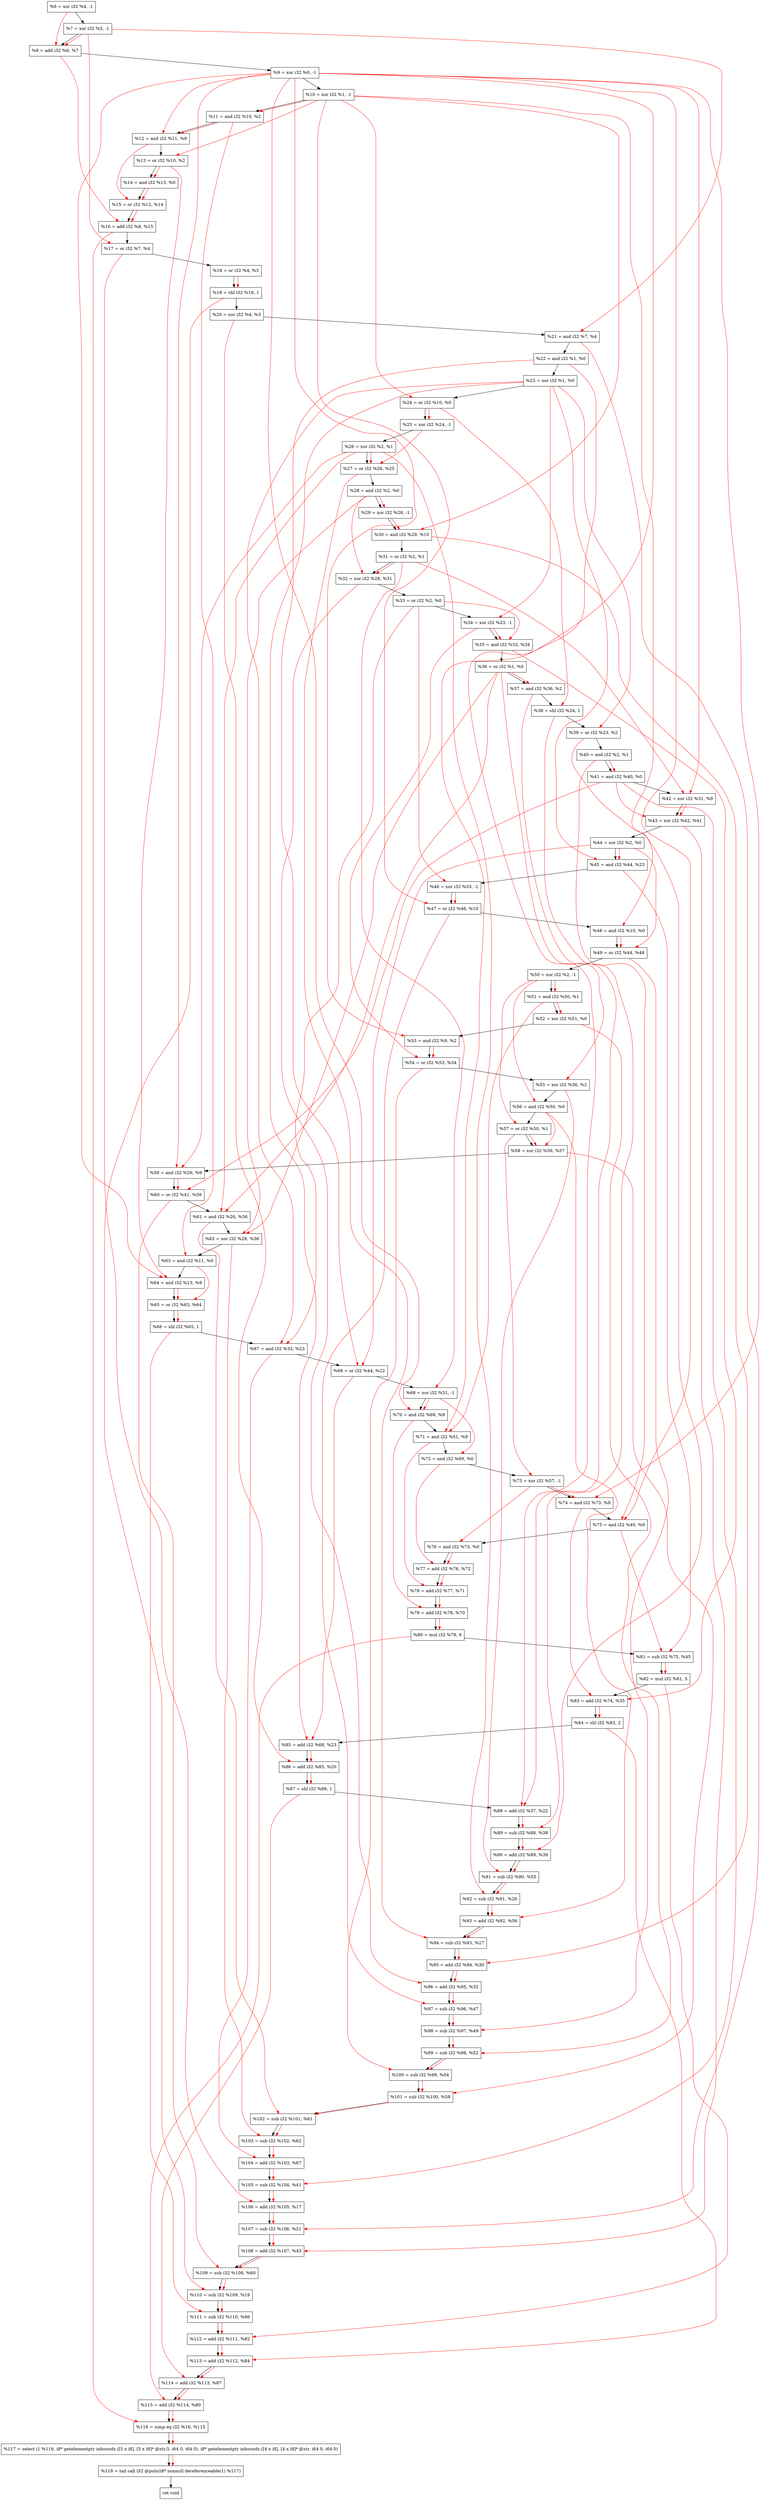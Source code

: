 digraph "DFG for'crackme' function" {
	Node0x1a684b0[shape=record, label="  %6 = xor i32 %4, -1"];
	Node0x1a68520[shape=record, label="  %7 = xor i32 %3, -1"];
	Node0x1a68590[shape=record, label="  %8 = add i32 %6, %7"];
	Node0x1a68600[shape=record, label="  %9 = xor i32 %0, -1"];
	Node0x1a68670[shape=record, label="  %10 = xor i32 %1, -1"];
	Node0x1a686e0[shape=record, label="  %11 = and i32 %10, %2"];
	Node0x1a68750[shape=record, label="  %12 = and i32 %11, %9"];
	Node0x1a687c0[shape=record, label="  %13 = or i32 %10, %2"];
	Node0x1a68830[shape=record, label="  %14 = and i32 %13, %0"];
	Node0x1a688a0[shape=record, label="  %15 = or i32 %12, %14"];
	Node0x1a68910[shape=record, label="  %16 = add i32 %8, %15"];
	Node0x1a68980[shape=record, label="  %17 = or i32 %7, %4"];
	Node0x1a689f0[shape=record, label="  %18 = or i32 %4, %3"];
	Node0x1a68a90[shape=record, label="  %19 = shl i32 %18, 1"];
	Node0x1a68b00[shape=record, label="  %20 = xor i32 %4, %3"];
	Node0x1a68b70[shape=record, label="  %21 = and i32 %7, %4"];
	Node0x1a68be0[shape=record, label="  %22 = and i32 %1, %0"];
	Node0x1a68c50[shape=record, label="  %23 = xor i32 %1, %0"];
	Node0x1a68cc0[shape=record, label="  %24 = or i32 %10, %0"];
	Node0x1a68d30[shape=record, label="  %25 = xor i32 %24, -1"];
	Node0x1a68da0[shape=record, label="  %26 = xor i32 %2, %1"];
	Node0x1a68e10[shape=record, label="  %27 = or i32 %26, %25"];
	Node0x1a68e80[shape=record, label="  %28 = and i32 %2, %0"];
	Node0x1a68ef0[shape=record, label="  %29 = xor i32 %28, -1"];
	Node0x1a68f60[shape=record, label="  %30 = and i32 %29, %10"];
	Node0x1a68fd0[shape=record, label="  %31 = or i32 %2, %1"];
	Node0x1a69040[shape=record, label="  %32 = xor i32 %28, %31"];
	Node0x1a692c0[shape=record, label="  %33 = or i32 %2, %0"];
	Node0x1a69330[shape=record, label="  %34 = xor i32 %23, -1"];
	Node0x1a693a0[shape=record, label="  %35 = and i32 %33, %34"];
	Node0x1a69410[shape=record, label="  %36 = or i32 %1, %0"];
	Node0x1a69480[shape=record, label="  %37 = and i32 %36, %2"];
	Node0x1a694f0[shape=record, label="  %38 = shl i32 %24, 1"];
	Node0x1a69560[shape=record, label="  %39 = or i32 %23, %2"];
	Node0x1a695d0[shape=record, label="  %40 = and i32 %2, %1"];
	Node0x1a69640[shape=record, label="  %41 = and i32 %40, %0"];
	Node0x1a696b0[shape=record, label="  %42 = xor i32 %31, %9"];
	Node0x1a69720[shape=record, label="  %43 = xor i32 %42, %41"];
	Node0x1a69790[shape=record, label="  %44 = xor i32 %2, %0"];
	Node0x1a69800[shape=record, label="  %45 = and i32 %44, %23"];
	Node0x1a69870[shape=record, label="  %46 = xor i32 %33, -1"];
	Node0x1a698e0[shape=record, label="  %47 = or i32 %46, %10"];
	Node0x1a69950[shape=record, label="  %48 = and i32 %10, %0"];
	Node0x1a699c0[shape=record, label="  %49 = or i32 %44, %48"];
	Node0x1a69a30[shape=record, label="  %50 = xor i32 %2, -1"];
	Node0x1a69aa0[shape=record, label="  %51 = and i32 %50, %1"];
	Node0x1a69b10[shape=record, label="  %52 = xor i32 %51, %0"];
	Node0x1a69b80[shape=record, label="  %53 = and i32 %9, %2"];
	Node0x1a69bf0[shape=record, label="  %54 = or i32 %53, %34"];
	Node0x1a69c60[shape=record, label="  %55 = xor i32 %36, %2"];
	Node0x1a69cd0[shape=record, label="  %56 = and i32 %50, %0"];
	Node0x1a69d40[shape=record, label="  %57 = or i32 %50, %1"];
	Node0x1a69db0[shape=record, label="  %58 = xor i32 %56, %57"];
	Node0x1a69e20[shape=record, label="  %59 = and i32 %26, %9"];
	Node0x1a69e90[shape=record, label="  %60 = or i32 %41, %59"];
	Node0x1a69f00[shape=record, label="  %61 = and i32 %26, %36"];
	Node0x1a69f70[shape=record, label="  %62 = xor i32 %28, %36"];
	Node0x1a69fe0[shape=record, label="  %63 = and i32 %11, %0"];
	Node0x1a6a050[shape=record, label="  %64 = and i32 %13, %9"];
	Node0x1a6a4d0[shape=record, label="  %65 = or i32 %63, %64"];
	Node0x1a6a540[shape=record, label="  %66 = shl i32 %65, 1"];
	Node0x1a6a5b0[shape=record, label="  %67 = and i32 %33, %23"];
	Node0x1a6a620[shape=record, label="  %68 = or i32 %44, %22"];
	Node0x1a6a690[shape=record, label="  %69 = xor i32 %31, -1"];
	Node0x1a6a700[shape=record, label="  %70 = and i32 %69, %9"];
	Node0x1a6a770[shape=record, label="  %71 = and i32 %51, %9"];
	Node0x1a6a7e0[shape=record, label="  %72 = and i32 %69, %0"];
	Node0x1a6a850[shape=record, label="  %73 = xor i32 %57, -1"];
	Node0x1a6a8c0[shape=record, label="  %74 = and i32 %73, %9"];
	Node0x1a6a930[shape=record, label="  %75 = and i32 %40, %9"];
	Node0x1a6a9a0[shape=record, label="  %76 = and i32 %73, %0"];
	Node0x1a6aa10[shape=record, label="  %77 = add i32 %76, %72"];
	Node0x1a6aa80[shape=record, label="  %78 = add i32 %77, %71"];
	Node0x1a6aaf0[shape=record, label="  %79 = add i32 %78, %70"];
	Node0x1a6ab90[shape=record, label="  %80 = mul i32 %79, 6"];
	Node0x1a6ac00[shape=record, label="  %81 = sub i32 %75, %45"];
	Node0x1a6aca0[shape=record, label="  %82 = mul i32 %81, 5"];
	Node0x1a6ad10[shape=record, label="  %83 = add i32 %74, %35"];
	Node0x1a6adb0[shape=record, label="  %84 = shl i32 %83, 2"];
	Node0x1a6ae20[shape=record, label="  %85 = add i32 %68, %23"];
	Node0x1a6ae90[shape=record, label="  %86 = add i32 %85, %20"];
	Node0x1a6af00[shape=record, label="  %87 = shl i32 %86, 1"];
	Node0x1a6af70[shape=record, label="  %88 = add i32 %37, %22"];
	Node0x1a6afe0[shape=record, label="  %89 = sub i32 %88, %38"];
	Node0x1a6b050[shape=record, label="  %90 = add i32 %89, %39"];
	Node0x1a6b0c0[shape=record, label="  %91 = sub i32 %90, %55"];
	Node0x1a6b130[shape=record, label="  %92 = sub i32 %91, %26"];
	Node0x1a6b1a0[shape=record, label="  %93 = add i32 %92, %56"];
	Node0x1a6b210[shape=record, label="  %94 = sub i32 %93, %27"];
	Node0x1a6b280[shape=record, label="  %95 = add i32 %94, %30"];
	Node0x1a6b2f0[shape=record, label="  %96 = add i32 %95, %32"];
	Node0x1a6b360[shape=record, label="  %97 = sub i32 %96, %47"];
	Node0x1a6b3d0[shape=record, label="  %98 = sub i32 %97, %49"];
	Node0x1a6b440[shape=record, label="  %99 = sub i32 %98, %52"];
	Node0x1a6b4b0[shape=record, label="  %100 = sub i32 %99, %54"];
	Node0x1a6b520[shape=record, label="  %101 = sub i32 %100, %58"];
	Node0x1a6b590[shape=record, label="  %102 = sub i32 %101, %61"];
	Node0x1a6b600[shape=record, label="  %103 = sub i32 %102, %62"];
	Node0x1a6b670[shape=record, label="  %104 = add i32 %103, %67"];
	Node0x1a6b6e0[shape=record, label="  %105 = sub i32 %104, %41"];
	Node0x1a6b750[shape=record, label="  %106 = add i32 %105, %17"];
	Node0x1a6b7c0[shape=record, label="  %107 = sub i32 %106, %21"];
	Node0x1a6b830[shape=record, label="  %108 = add i32 %107, %43"];
	Node0x1a6b8a0[shape=record, label="  %109 = sub i32 %108, %60"];
	Node0x1a6b910[shape=record, label="  %110 = sub i32 %109, %19"];
	Node0x1a6b980[shape=record, label="  %111 = sub i32 %110, %66"];
	Node0x1a6b9f0[shape=record, label="  %112 = add i32 %111, %82"];
	Node0x1a6ba60[shape=record, label="  %113 = add i32 %112, %84"];
	Node0x1a6bad0[shape=record, label="  %114 = add i32 %113, %87"];
	Node0x1a6bb40[shape=record, label="  %115 = add i32 %114, %80"];
	Node0x1a6bbb0[shape=record, label="  %116 = icmp eq i32 %16, %115"];
	Node0x1a08268[shape=record, label="  %117 = select i1 %116, i8* getelementptr inbounds ([5 x i8], [5 x i8]* @str.3, i64 0, i64 0), i8* getelementptr inbounds ([4 x i8], [4 x i8]* @str, i64 0, i64 0)"];
	Node0x1a6be40[shape=record, label="  %118 = tail call i32 @puts(i8* nonnull dereferenceable(1) %117)"];
	Node0x1a6be90[shape=record, label="  ret void"];
	Node0x1a684b0 -> Node0x1a68520;
	Node0x1a68520 -> Node0x1a68590;
	Node0x1a68590 -> Node0x1a68600;
	Node0x1a68600 -> Node0x1a68670;
	Node0x1a68670 -> Node0x1a686e0;
	Node0x1a686e0 -> Node0x1a68750;
	Node0x1a68750 -> Node0x1a687c0;
	Node0x1a687c0 -> Node0x1a68830;
	Node0x1a68830 -> Node0x1a688a0;
	Node0x1a688a0 -> Node0x1a68910;
	Node0x1a68910 -> Node0x1a68980;
	Node0x1a68980 -> Node0x1a689f0;
	Node0x1a689f0 -> Node0x1a68a90;
	Node0x1a68a90 -> Node0x1a68b00;
	Node0x1a68b00 -> Node0x1a68b70;
	Node0x1a68b70 -> Node0x1a68be0;
	Node0x1a68be0 -> Node0x1a68c50;
	Node0x1a68c50 -> Node0x1a68cc0;
	Node0x1a68cc0 -> Node0x1a68d30;
	Node0x1a68d30 -> Node0x1a68da0;
	Node0x1a68da0 -> Node0x1a68e10;
	Node0x1a68e10 -> Node0x1a68e80;
	Node0x1a68e80 -> Node0x1a68ef0;
	Node0x1a68ef0 -> Node0x1a68f60;
	Node0x1a68f60 -> Node0x1a68fd0;
	Node0x1a68fd0 -> Node0x1a69040;
	Node0x1a69040 -> Node0x1a692c0;
	Node0x1a692c0 -> Node0x1a69330;
	Node0x1a69330 -> Node0x1a693a0;
	Node0x1a693a0 -> Node0x1a69410;
	Node0x1a69410 -> Node0x1a69480;
	Node0x1a69480 -> Node0x1a694f0;
	Node0x1a694f0 -> Node0x1a69560;
	Node0x1a69560 -> Node0x1a695d0;
	Node0x1a695d0 -> Node0x1a69640;
	Node0x1a69640 -> Node0x1a696b0;
	Node0x1a696b0 -> Node0x1a69720;
	Node0x1a69720 -> Node0x1a69790;
	Node0x1a69790 -> Node0x1a69800;
	Node0x1a69800 -> Node0x1a69870;
	Node0x1a69870 -> Node0x1a698e0;
	Node0x1a698e0 -> Node0x1a69950;
	Node0x1a69950 -> Node0x1a699c0;
	Node0x1a699c0 -> Node0x1a69a30;
	Node0x1a69a30 -> Node0x1a69aa0;
	Node0x1a69aa0 -> Node0x1a69b10;
	Node0x1a69b10 -> Node0x1a69b80;
	Node0x1a69b80 -> Node0x1a69bf0;
	Node0x1a69bf0 -> Node0x1a69c60;
	Node0x1a69c60 -> Node0x1a69cd0;
	Node0x1a69cd0 -> Node0x1a69d40;
	Node0x1a69d40 -> Node0x1a69db0;
	Node0x1a69db0 -> Node0x1a69e20;
	Node0x1a69e20 -> Node0x1a69e90;
	Node0x1a69e90 -> Node0x1a69f00;
	Node0x1a69f00 -> Node0x1a69f70;
	Node0x1a69f70 -> Node0x1a69fe0;
	Node0x1a69fe0 -> Node0x1a6a050;
	Node0x1a6a050 -> Node0x1a6a4d0;
	Node0x1a6a4d0 -> Node0x1a6a540;
	Node0x1a6a540 -> Node0x1a6a5b0;
	Node0x1a6a5b0 -> Node0x1a6a620;
	Node0x1a6a620 -> Node0x1a6a690;
	Node0x1a6a690 -> Node0x1a6a700;
	Node0x1a6a700 -> Node0x1a6a770;
	Node0x1a6a770 -> Node0x1a6a7e0;
	Node0x1a6a7e0 -> Node0x1a6a850;
	Node0x1a6a850 -> Node0x1a6a8c0;
	Node0x1a6a8c0 -> Node0x1a6a930;
	Node0x1a6a930 -> Node0x1a6a9a0;
	Node0x1a6a9a0 -> Node0x1a6aa10;
	Node0x1a6aa10 -> Node0x1a6aa80;
	Node0x1a6aa80 -> Node0x1a6aaf0;
	Node0x1a6aaf0 -> Node0x1a6ab90;
	Node0x1a6ab90 -> Node0x1a6ac00;
	Node0x1a6ac00 -> Node0x1a6aca0;
	Node0x1a6aca0 -> Node0x1a6ad10;
	Node0x1a6ad10 -> Node0x1a6adb0;
	Node0x1a6adb0 -> Node0x1a6ae20;
	Node0x1a6ae20 -> Node0x1a6ae90;
	Node0x1a6ae90 -> Node0x1a6af00;
	Node0x1a6af00 -> Node0x1a6af70;
	Node0x1a6af70 -> Node0x1a6afe0;
	Node0x1a6afe0 -> Node0x1a6b050;
	Node0x1a6b050 -> Node0x1a6b0c0;
	Node0x1a6b0c0 -> Node0x1a6b130;
	Node0x1a6b130 -> Node0x1a6b1a0;
	Node0x1a6b1a0 -> Node0x1a6b210;
	Node0x1a6b210 -> Node0x1a6b280;
	Node0x1a6b280 -> Node0x1a6b2f0;
	Node0x1a6b2f0 -> Node0x1a6b360;
	Node0x1a6b360 -> Node0x1a6b3d0;
	Node0x1a6b3d0 -> Node0x1a6b440;
	Node0x1a6b440 -> Node0x1a6b4b0;
	Node0x1a6b4b0 -> Node0x1a6b520;
	Node0x1a6b520 -> Node0x1a6b590;
	Node0x1a6b590 -> Node0x1a6b600;
	Node0x1a6b600 -> Node0x1a6b670;
	Node0x1a6b670 -> Node0x1a6b6e0;
	Node0x1a6b6e0 -> Node0x1a6b750;
	Node0x1a6b750 -> Node0x1a6b7c0;
	Node0x1a6b7c0 -> Node0x1a6b830;
	Node0x1a6b830 -> Node0x1a6b8a0;
	Node0x1a6b8a0 -> Node0x1a6b910;
	Node0x1a6b910 -> Node0x1a6b980;
	Node0x1a6b980 -> Node0x1a6b9f0;
	Node0x1a6b9f0 -> Node0x1a6ba60;
	Node0x1a6ba60 -> Node0x1a6bad0;
	Node0x1a6bad0 -> Node0x1a6bb40;
	Node0x1a6bb40 -> Node0x1a6bbb0;
	Node0x1a6bbb0 -> Node0x1a08268;
	Node0x1a08268 -> Node0x1a6be40;
	Node0x1a6be40 -> Node0x1a6be90;
edge [color=red]
	Node0x1a684b0 -> Node0x1a68590;
	Node0x1a68520 -> Node0x1a68590;
	Node0x1a68670 -> Node0x1a686e0;
	Node0x1a686e0 -> Node0x1a68750;
	Node0x1a68600 -> Node0x1a68750;
	Node0x1a68670 -> Node0x1a687c0;
	Node0x1a687c0 -> Node0x1a68830;
	Node0x1a68750 -> Node0x1a688a0;
	Node0x1a68830 -> Node0x1a688a0;
	Node0x1a68590 -> Node0x1a68910;
	Node0x1a688a0 -> Node0x1a68910;
	Node0x1a68520 -> Node0x1a68980;
	Node0x1a689f0 -> Node0x1a68a90;
	Node0x1a68520 -> Node0x1a68b70;
	Node0x1a68670 -> Node0x1a68cc0;
	Node0x1a68cc0 -> Node0x1a68d30;
	Node0x1a68da0 -> Node0x1a68e10;
	Node0x1a68d30 -> Node0x1a68e10;
	Node0x1a68e80 -> Node0x1a68ef0;
	Node0x1a68ef0 -> Node0x1a68f60;
	Node0x1a68670 -> Node0x1a68f60;
	Node0x1a68e80 -> Node0x1a69040;
	Node0x1a68fd0 -> Node0x1a69040;
	Node0x1a68c50 -> Node0x1a69330;
	Node0x1a692c0 -> Node0x1a693a0;
	Node0x1a69330 -> Node0x1a693a0;
	Node0x1a69410 -> Node0x1a69480;
	Node0x1a68cc0 -> Node0x1a694f0;
	Node0x1a68c50 -> Node0x1a69560;
	Node0x1a695d0 -> Node0x1a69640;
	Node0x1a68fd0 -> Node0x1a696b0;
	Node0x1a68600 -> Node0x1a696b0;
	Node0x1a696b0 -> Node0x1a69720;
	Node0x1a69640 -> Node0x1a69720;
	Node0x1a69790 -> Node0x1a69800;
	Node0x1a68c50 -> Node0x1a69800;
	Node0x1a692c0 -> Node0x1a69870;
	Node0x1a69870 -> Node0x1a698e0;
	Node0x1a68670 -> Node0x1a698e0;
	Node0x1a68670 -> Node0x1a69950;
	Node0x1a69790 -> Node0x1a699c0;
	Node0x1a69950 -> Node0x1a699c0;
	Node0x1a69a30 -> Node0x1a69aa0;
	Node0x1a69aa0 -> Node0x1a69b10;
	Node0x1a68600 -> Node0x1a69b80;
	Node0x1a69b80 -> Node0x1a69bf0;
	Node0x1a69330 -> Node0x1a69bf0;
	Node0x1a69410 -> Node0x1a69c60;
	Node0x1a69a30 -> Node0x1a69cd0;
	Node0x1a69a30 -> Node0x1a69d40;
	Node0x1a69cd0 -> Node0x1a69db0;
	Node0x1a69d40 -> Node0x1a69db0;
	Node0x1a68da0 -> Node0x1a69e20;
	Node0x1a68600 -> Node0x1a69e20;
	Node0x1a69640 -> Node0x1a69e90;
	Node0x1a69e20 -> Node0x1a69e90;
	Node0x1a68da0 -> Node0x1a69f00;
	Node0x1a69410 -> Node0x1a69f00;
	Node0x1a68e80 -> Node0x1a69f70;
	Node0x1a69410 -> Node0x1a69f70;
	Node0x1a686e0 -> Node0x1a69fe0;
	Node0x1a687c0 -> Node0x1a6a050;
	Node0x1a68600 -> Node0x1a6a050;
	Node0x1a69fe0 -> Node0x1a6a4d0;
	Node0x1a6a050 -> Node0x1a6a4d0;
	Node0x1a6a4d0 -> Node0x1a6a540;
	Node0x1a692c0 -> Node0x1a6a5b0;
	Node0x1a68c50 -> Node0x1a6a5b0;
	Node0x1a69790 -> Node0x1a6a620;
	Node0x1a68be0 -> Node0x1a6a620;
	Node0x1a68fd0 -> Node0x1a6a690;
	Node0x1a6a690 -> Node0x1a6a700;
	Node0x1a68600 -> Node0x1a6a700;
	Node0x1a69aa0 -> Node0x1a6a770;
	Node0x1a68600 -> Node0x1a6a770;
	Node0x1a6a690 -> Node0x1a6a7e0;
	Node0x1a69d40 -> Node0x1a6a850;
	Node0x1a6a850 -> Node0x1a6a8c0;
	Node0x1a68600 -> Node0x1a6a8c0;
	Node0x1a695d0 -> Node0x1a6a930;
	Node0x1a68600 -> Node0x1a6a930;
	Node0x1a6a850 -> Node0x1a6a9a0;
	Node0x1a6a9a0 -> Node0x1a6aa10;
	Node0x1a6a7e0 -> Node0x1a6aa10;
	Node0x1a6aa10 -> Node0x1a6aa80;
	Node0x1a6a770 -> Node0x1a6aa80;
	Node0x1a6aa80 -> Node0x1a6aaf0;
	Node0x1a6a700 -> Node0x1a6aaf0;
	Node0x1a6aaf0 -> Node0x1a6ab90;
	Node0x1a6a930 -> Node0x1a6ac00;
	Node0x1a69800 -> Node0x1a6ac00;
	Node0x1a6ac00 -> Node0x1a6aca0;
	Node0x1a6a8c0 -> Node0x1a6ad10;
	Node0x1a693a0 -> Node0x1a6ad10;
	Node0x1a6ad10 -> Node0x1a6adb0;
	Node0x1a6a620 -> Node0x1a6ae20;
	Node0x1a68c50 -> Node0x1a6ae20;
	Node0x1a6ae20 -> Node0x1a6ae90;
	Node0x1a68b00 -> Node0x1a6ae90;
	Node0x1a6ae90 -> Node0x1a6af00;
	Node0x1a69480 -> Node0x1a6af70;
	Node0x1a68be0 -> Node0x1a6af70;
	Node0x1a6af70 -> Node0x1a6afe0;
	Node0x1a694f0 -> Node0x1a6afe0;
	Node0x1a6afe0 -> Node0x1a6b050;
	Node0x1a69560 -> Node0x1a6b050;
	Node0x1a6b050 -> Node0x1a6b0c0;
	Node0x1a69c60 -> Node0x1a6b0c0;
	Node0x1a6b0c0 -> Node0x1a6b130;
	Node0x1a68da0 -> Node0x1a6b130;
	Node0x1a6b130 -> Node0x1a6b1a0;
	Node0x1a69cd0 -> Node0x1a6b1a0;
	Node0x1a6b1a0 -> Node0x1a6b210;
	Node0x1a68e10 -> Node0x1a6b210;
	Node0x1a6b210 -> Node0x1a6b280;
	Node0x1a68f60 -> Node0x1a6b280;
	Node0x1a6b280 -> Node0x1a6b2f0;
	Node0x1a69040 -> Node0x1a6b2f0;
	Node0x1a6b2f0 -> Node0x1a6b360;
	Node0x1a698e0 -> Node0x1a6b360;
	Node0x1a6b360 -> Node0x1a6b3d0;
	Node0x1a699c0 -> Node0x1a6b3d0;
	Node0x1a6b3d0 -> Node0x1a6b440;
	Node0x1a69b10 -> Node0x1a6b440;
	Node0x1a6b440 -> Node0x1a6b4b0;
	Node0x1a69bf0 -> Node0x1a6b4b0;
	Node0x1a6b4b0 -> Node0x1a6b520;
	Node0x1a69db0 -> Node0x1a6b520;
	Node0x1a6b520 -> Node0x1a6b590;
	Node0x1a69f00 -> Node0x1a6b590;
	Node0x1a6b590 -> Node0x1a6b600;
	Node0x1a69f70 -> Node0x1a6b600;
	Node0x1a6b600 -> Node0x1a6b670;
	Node0x1a6a5b0 -> Node0x1a6b670;
	Node0x1a6b670 -> Node0x1a6b6e0;
	Node0x1a69640 -> Node0x1a6b6e0;
	Node0x1a6b6e0 -> Node0x1a6b750;
	Node0x1a68980 -> Node0x1a6b750;
	Node0x1a6b750 -> Node0x1a6b7c0;
	Node0x1a68b70 -> Node0x1a6b7c0;
	Node0x1a6b7c0 -> Node0x1a6b830;
	Node0x1a69720 -> Node0x1a6b830;
	Node0x1a6b830 -> Node0x1a6b8a0;
	Node0x1a69e90 -> Node0x1a6b8a0;
	Node0x1a6b8a0 -> Node0x1a6b910;
	Node0x1a68a90 -> Node0x1a6b910;
	Node0x1a6b910 -> Node0x1a6b980;
	Node0x1a6a540 -> Node0x1a6b980;
	Node0x1a6b980 -> Node0x1a6b9f0;
	Node0x1a6aca0 -> Node0x1a6b9f0;
	Node0x1a6b9f0 -> Node0x1a6ba60;
	Node0x1a6adb0 -> Node0x1a6ba60;
	Node0x1a6ba60 -> Node0x1a6bad0;
	Node0x1a6af00 -> Node0x1a6bad0;
	Node0x1a6bad0 -> Node0x1a6bb40;
	Node0x1a6ab90 -> Node0x1a6bb40;
	Node0x1a68910 -> Node0x1a6bbb0;
	Node0x1a6bb40 -> Node0x1a6bbb0;
	Node0x1a6bbb0 -> Node0x1a08268;
	Node0x1a08268 -> Node0x1a6be40;
}
